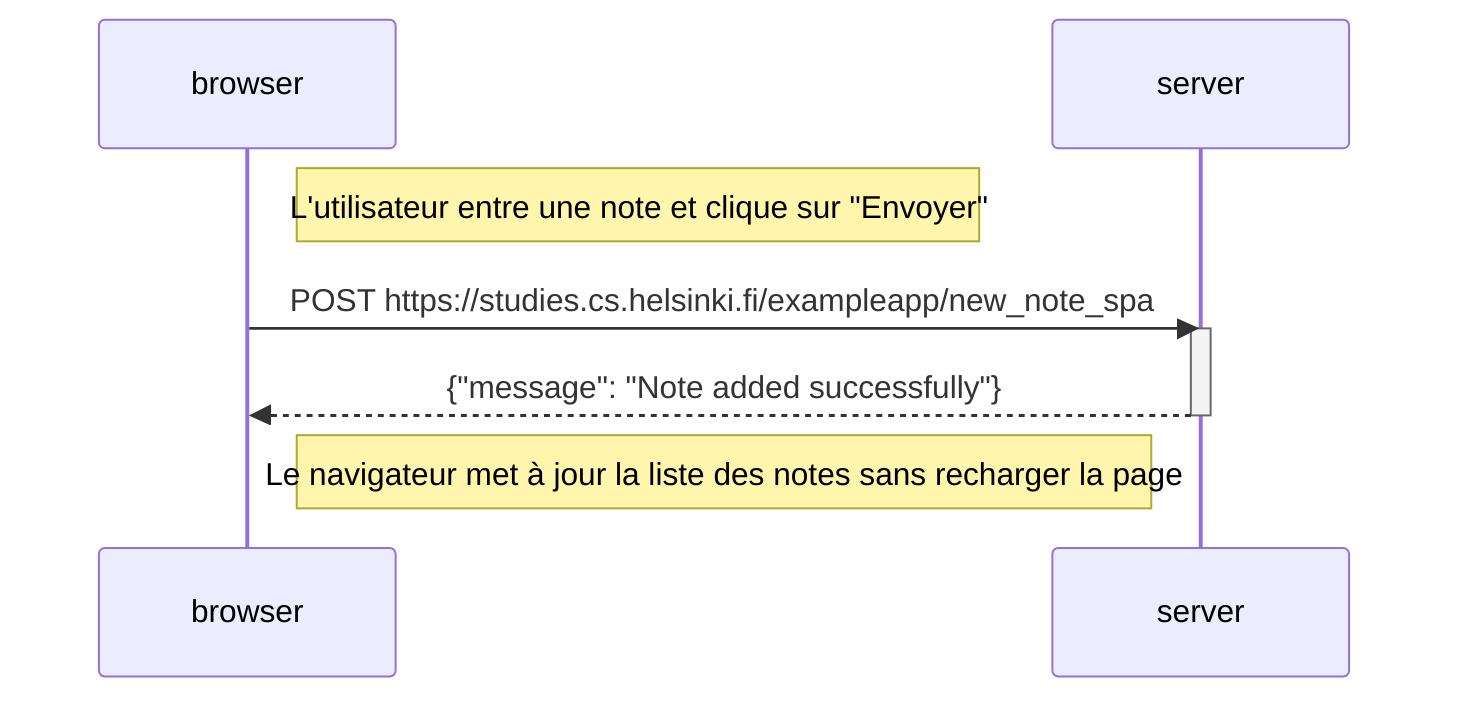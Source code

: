 sequenceDiagram
    participant browser
    participant server

    Note right of browser: L'utilisateur entre une note et clique sur "Envoyer"
    browser->>server: POST https://studies.cs.helsinki.fi/exampleapp/new_note_spa
    activate server
    server-->>browser: {"message": "Note added successfully"}
    deactivate server

    Note right of browser: Le navigateur met à jour la liste des notes sans recharger la page